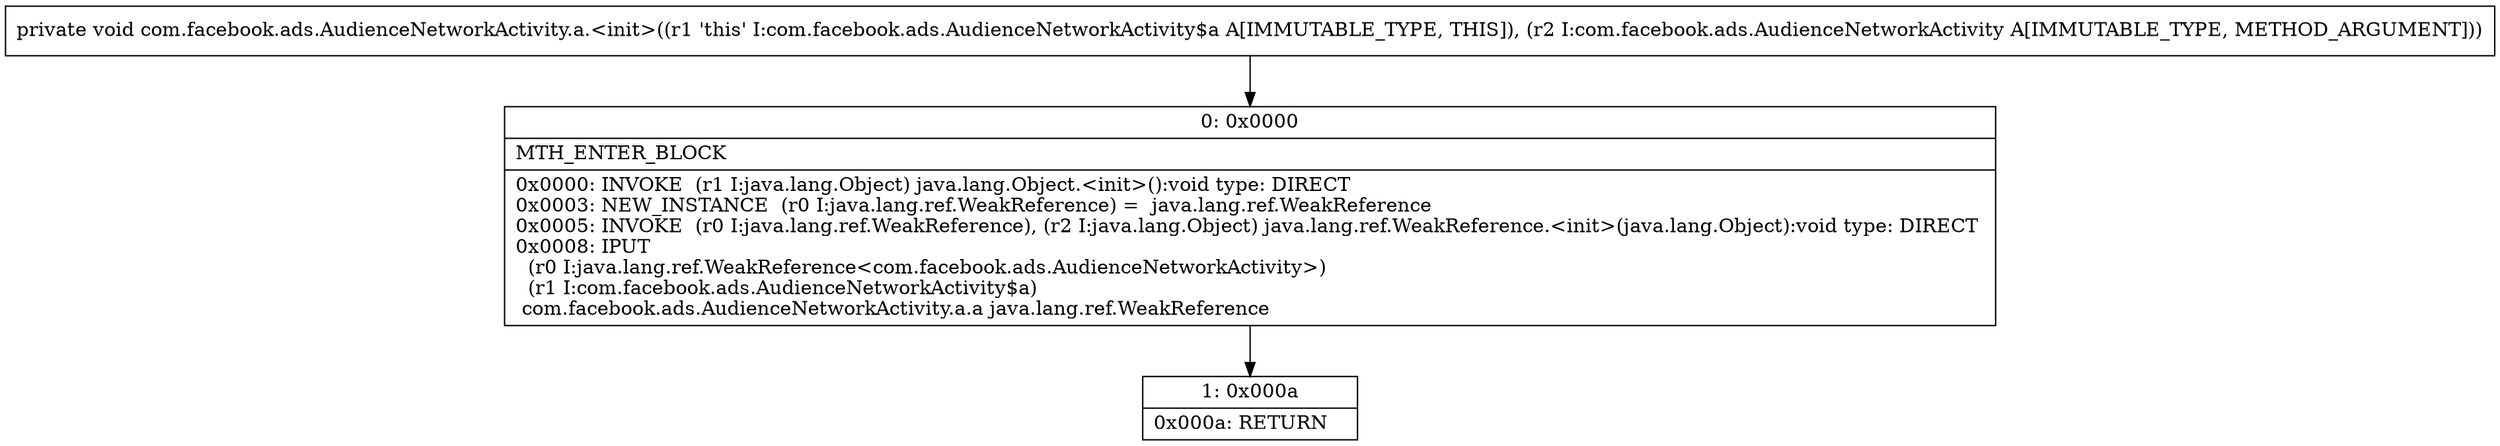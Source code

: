 digraph "CFG forcom.facebook.ads.AudienceNetworkActivity.a.\<init\>(Lcom\/facebook\/ads\/AudienceNetworkActivity;)V" {
Node_0 [shape=record,label="{0\:\ 0x0000|MTH_ENTER_BLOCK\l|0x0000: INVOKE  (r1 I:java.lang.Object) java.lang.Object.\<init\>():void type: DIRECT \l0x0003: NEW_INSTANCE  (r0 I:java.lang.ref.WeakReference) =  java.lang.ref.WeakReference \l0x0005: INVOKE  (r0 I:java.lang.ref.WeakReference), (r2 I:java.lang.Object) java.lang.ref.WeakReference.\<init\>(java.lang.Object):void type: DIRECT \l0x0008: IPUT  \l  (r0 I:java.lang.ref.WeakReference\<com.facebook.ads.AudienceNetworkActivity\>)\l  (r1 I:com.facebook.ads.AudienceNetworkActivity$a)\l com.facebook.ads.AudienceNetworkActivity.a.a java.lang.ref.WeakReference \l}"];
Node_1 [shape=record,label="{1\:\ 0x000a|0x000a: RETURN   \l}"];
MethodNode[shape=record,label="{private void com.facebook.ads.AudienceNetworkActivity.a.\<init\>((r1 'this' I:com.facebook.ads.AudienceNetworkActivity$a A[IMMUTABLE_TYPE, THIS]), (r2 I:com.facebook.ads.AudienceNetworkActivity A[IMMUTABLE_TYPE, METHOD_ARGUMENT])) }"];
MethodNode -> Node_0;
Node_0 -> Node_1;
}

